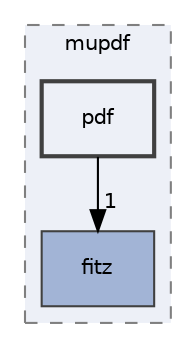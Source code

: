digraph "P4ALL_OCR-TABLES/vendor/MuPDF/include/mupdf/pdf"
{
 // LATEX_PDF_SIZE
  edge [fontname="Helvetica",fontsize="10",labelfontname="Helvetica",labelfontsize="10"];
  node [fontname="Helvetica",fontsize="10",shape=record];
  compound=true
  subgraph clusterdir_682a3544a28d06ab7707c6573cece4d1 {
    graph [ bgcolor="#edf0f7", pencolor="grey50", style="filled,dashed,", label="mupdf", fontname="Helvetica", fontsize="10", URL="dir_682a3544a28d06ab7707c6573cece4d1.html"]
  dir_cb26a656b43188e6ad2025d45ff51edf [shape=box, label="fitz", style="filled,", fillcolor="#a2b4d6", color="grey25", URL="dir_cb26a656b43188e6ad2025d45ff51edf.html"];
  dir_bdf94d532916e445779b710dac2b7d3c [shape=box, label="pdf", style="filled,bold,", fillcolor="#edf0f7", color="grey25", URL="dir_bdf94d532916e445779b710dac2b7d3c.html"];
  }
  dir_bdf94d532916e445779b710dac2b7d3c->dir_cb26a656b43188e6ad2025d45ff51edf [headlabel="1", labeldistance=1.5 headhref="dir_000038_000012.html"];
}
